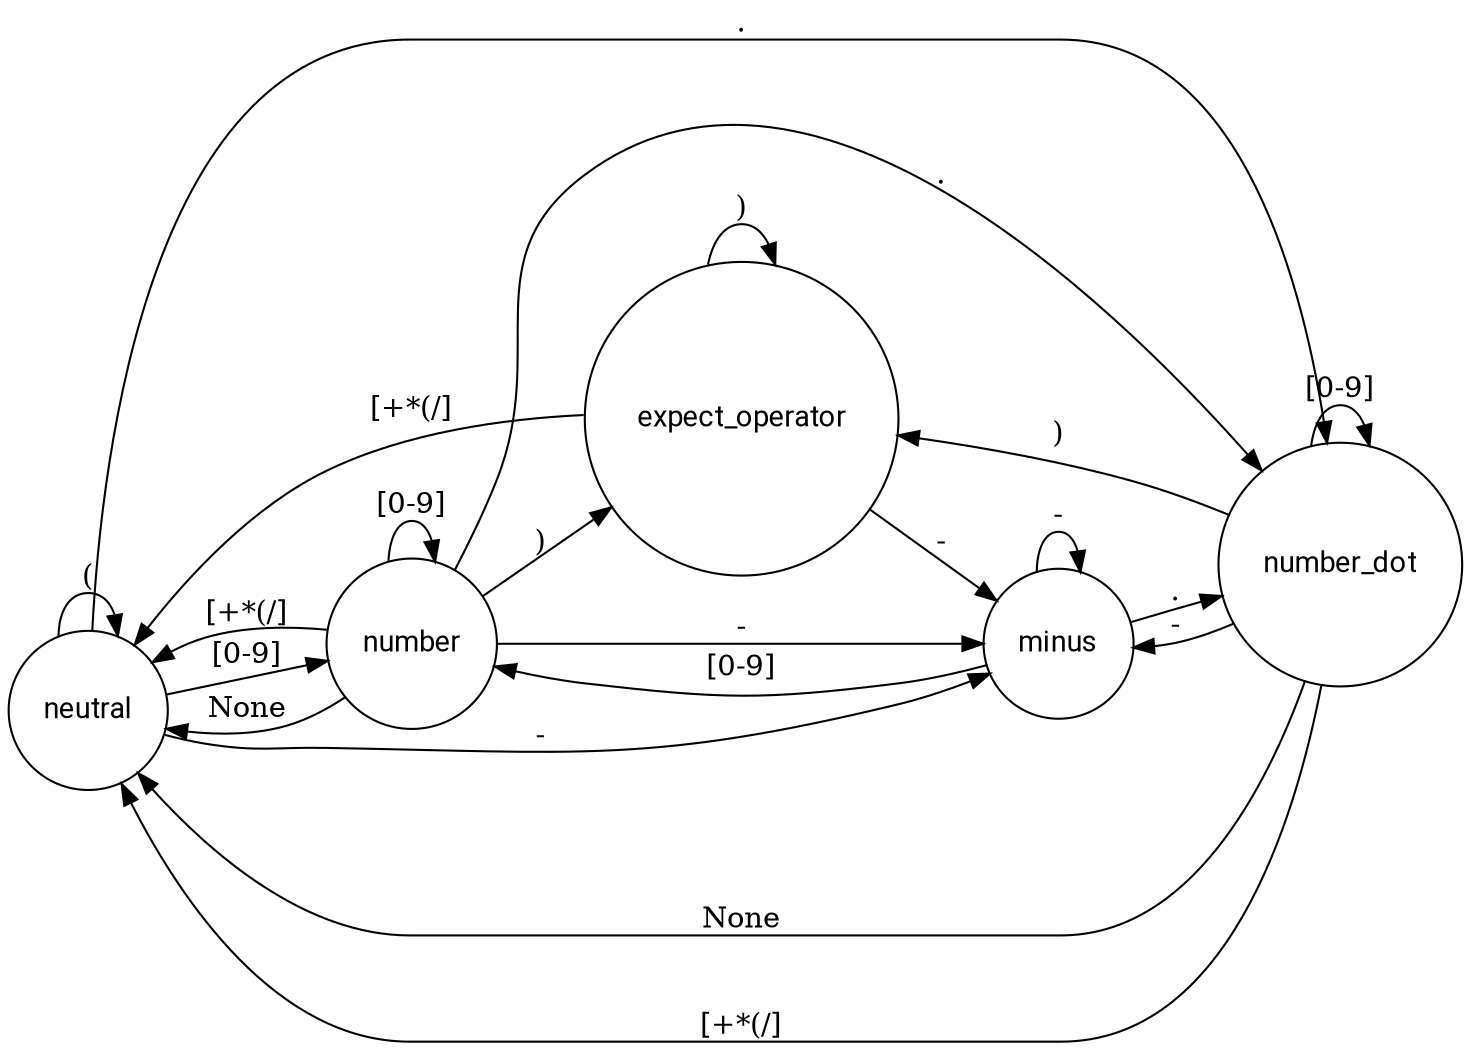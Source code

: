 digraph fsm {
fontname="Roboto,Arial,sans-serif"
node [fontname="Roboto,Arial,sans-serif"]
rankdir=LR;
node [shape=circle];
neutral -> neutral ["label" = "\("];
neutral -> number ["label" = "[0-9]"];
neutral -> number_dot ["label" = "\."];
neutral -> minus ["label" = "-"];
number -> neutral ["label" = "None"];
number -> number ["label" = "[0-9]"];
number -> expect_operator ["label" = "\)"];
number -> neutral ["label" = "[+*(/]"];
number -> number_dot ["label" = "\."];
number -> minus ["label" = "-"];
number_dot -> neutral ["label" = "None"];
number_dot -> number_dot ["label" = "[0-9]"];
number_dot -> expect_operator ["label" = "\)"];
number_dot -> neutral ["label" = "[+*(/]"];
number_dot -> minus ["label" = "-"];
expect_operator -> neutral ["label" = "[+*\(/]"];
expect_operator -> minus ["label" = "-"];
expect_operator -> expect_operator ["label" = "\)"];
minus -> number_dot ["label" = "\."];
minus -> number ["label" = "[0-9]"];
minus -> minus ["label" = "-"];
}
